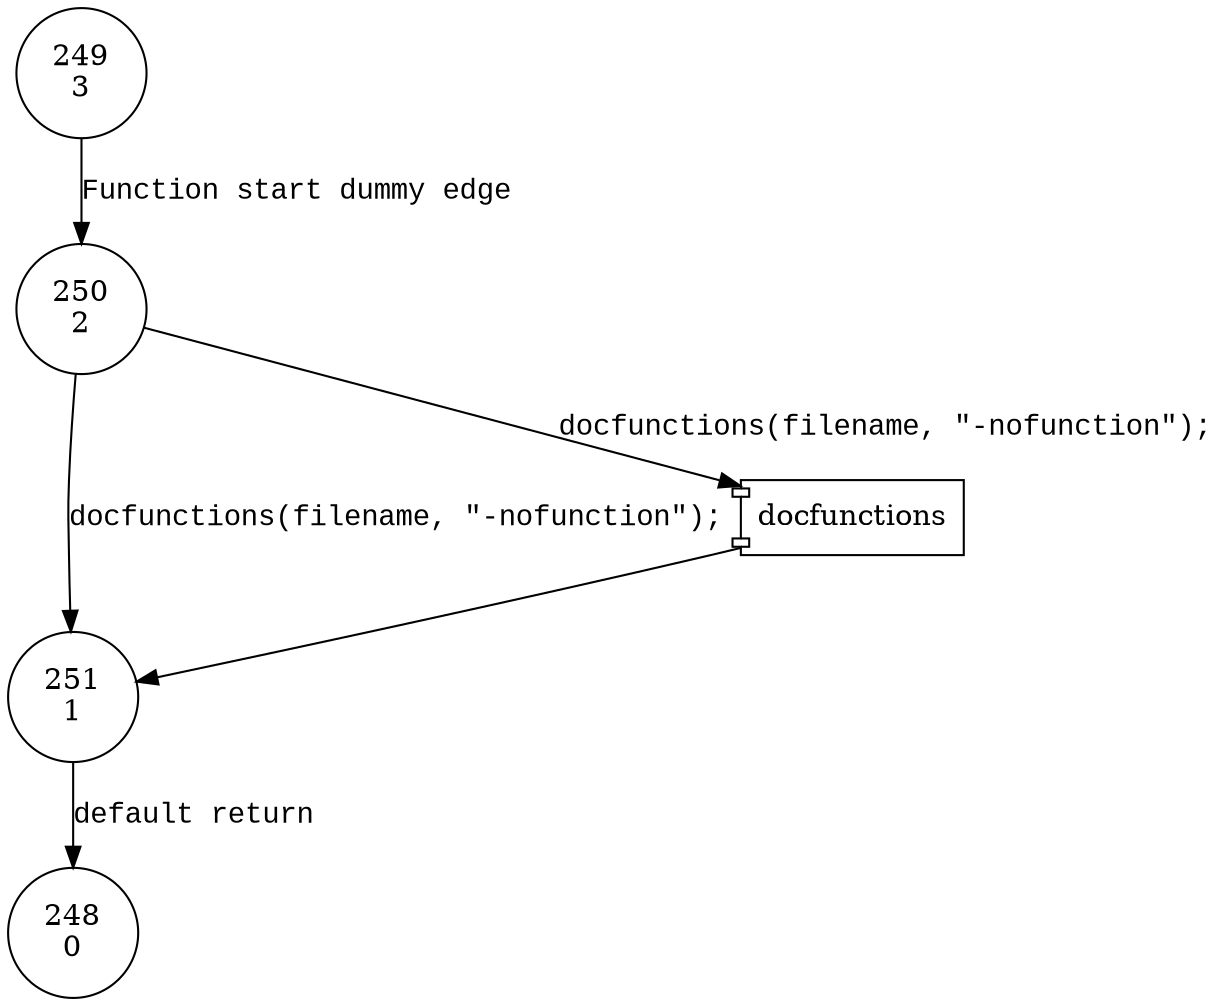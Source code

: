digraph intfunc {
249 [shape="circle" label="249\n3"]
250 [shape="circle" label="250\n2"]
251 [shape="circle" label="251\n1"]
248 [shape="circle" label="248\n0"]
249 -> 250 [label="Function start dummy edge" fontname="Courier New"]
100010 [shape="component" label="docfunctions"]
250 -> 100010 [label="docfunctions(filename, \"-nofunction\");" fontname="Courier New"]
100010 -> 251 [label="" fontname="Courier New"]
250 -> 251 [label="docfunctions(filename, \"-nofunction\");" fontname="Courier New"]
251 -> 248 [label="default return" fontname="Courier New"]
}
